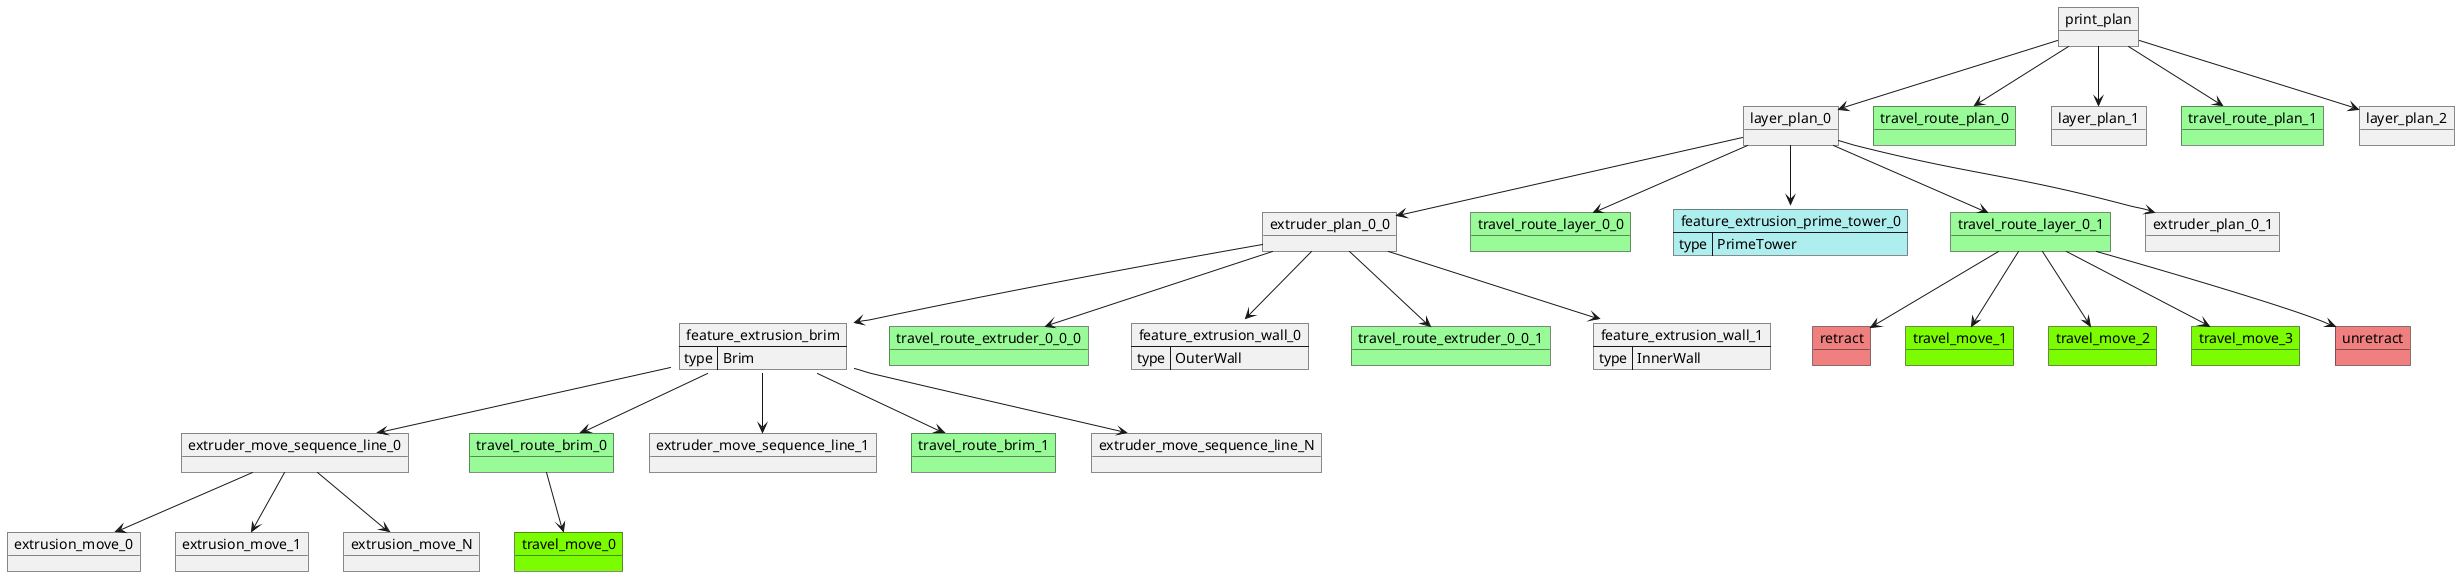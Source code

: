 @startuml
object print_plan
object layer_plan_0
object travel_route_plan_0 #palegreen
object layer_plan_1
object travel_route_plan_1 #palegreen
object layer_plan_2

print_plan --> layer_plan_0
print_plan --> travel_route_plan_0
print_plan --> layer_plan_1
print_plan --> travel_route_plan_1
print_plan --> layer_plan_2

object extruder_plan_0_0
object travel_route_layer_0_0 #palegreen
map feature_extrusion_prime_tower_0 #paleturquoise {
    type => PrimeTower
}
object travel_route_layer_0_1 #palegreen
object extruder_plan_0_1

layer_plan_0 --> extruder_plan_0_0
layer_plan_0 --> travel_route_layer_0_0
layer_plan_0 --> feature_extrusion_prime_tower_0
layer_plan_0 --> travel_route_layer_0_1
layer_plan_0 --> extruder_plan_0_1

object retract #lightcoral
object travel_move_1 #lawngreen
object travel_move_2 #lawngreen
object travel_move_3 #lawngreen
object unretract #lightcoral

travel_route_layer_0_1 --> retract
travel_route_layer_0_1 --> travel_move_1
travel_route_layer_0_1 --> travel_move_2
travel_route_layer_0_1 --> travel_move_3
travel_route_layer_0_1 --> unretract

map feature_extrusion_brim {
    type => Brim
}

object travel_route_extruder_0_0_0 #palegreen

map feature_extrusion_wall_0 {
    type => OuterWall
}

object travel_route_extruder_0_0_1 #palegreen

map feature_extrusion_wall_1 {
    type => InnerWall
}

extruder_plan_0_0 --> feature_extrusion_brim
extruder_plan_0_0 --> travel_route_extruder_0_0_0
extruder_plan_0_0 --> feature_extrusion_wall_0
extruder_plan_0_0 --> travel_route_extruder_0_0_1
extruder_plan_0_0 --> feature_extrusion_wall_1

object extruder_move_sequence_line_0
object travel_route_brim_0 #palegreen
object extruder_move_sequence_line_1
object travel_route_brim_1 #palegreen
object extruder_move_sequence_line_N

feature_extrusion_brim --> extruder_move_sequence_line_0
feature_extrusion_brim --> travel_route_brim_0
feature_extrusion_brim --> extruder_move_sequence_line_1
feature_extrusion_brim --> travel_route_brim_1
feature_extrusion_brim --> extruder_move_sequence_line_N

object travel_move_0 #lawngreen

travel_route_brim_0 --> travel_move_0

object extrusion_move_0
object extrusion_move_1
object extrusion_move_N

extruder_move_sequence_line_0 --> extrusion_move_0
extruder_move_sequence_line_0 --> extrusion_move_1
extruder_move_sequence_line_0 --> extrusion_move_N

@enduml
